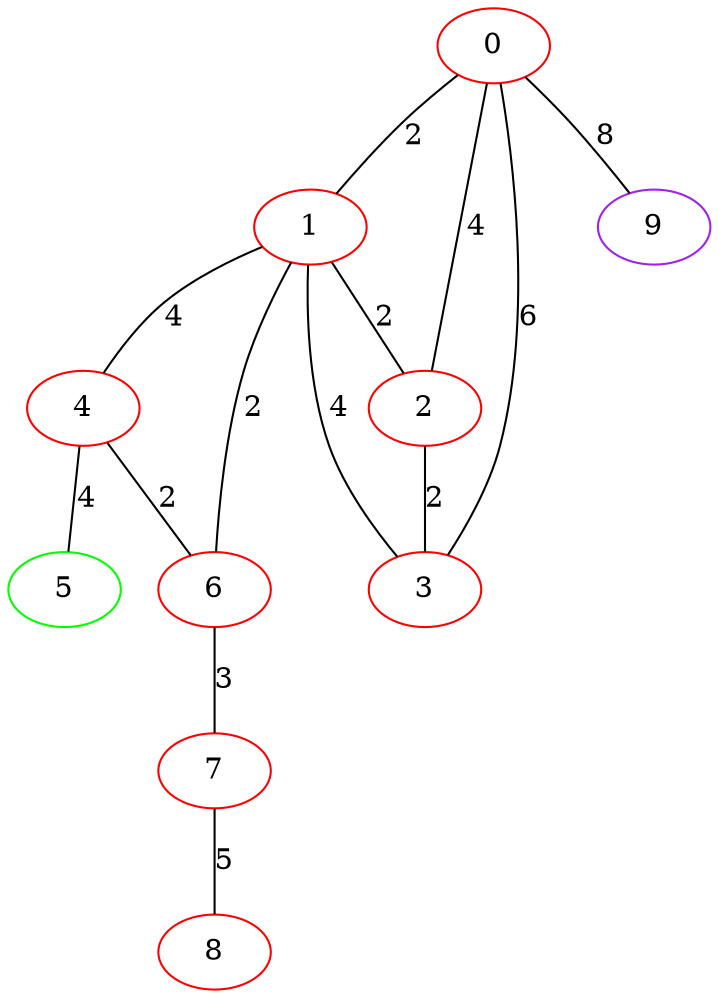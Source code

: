 graph "" {
0 [color=red, weight=1];
1 [color=red, weight=1];
2 [color=red, weight=1];
3 [color=red, weight=1];
4 [color=red, weight=1];
5 [color=green, weight=2];
6 [color=red, weight=1];
7 [color=red, weight=1];
8 [color=red, weight=1];
9 [color=purple, weight=4];
0 -- 1  [key=0, label=2];
0 -- 2  [key=0, label=4];
0 -- 3  [key=0, label=6];
0 -- 9  [key=0, label=8];
1 -- 2  [key=0, label=2];
1 -- 3  [key=0, label=4];
1 -- 4  [key=0, label=4];
1 -- 6  [key=0, label=2];
2 -- 3  [key=0, label=2];
4 -- 5  [key=0, label=4];
4 -- 6  [key=0, label=2];
6 -- 7  [key=0, label=3];
7 -- 8  [key=0, label=5];
}
